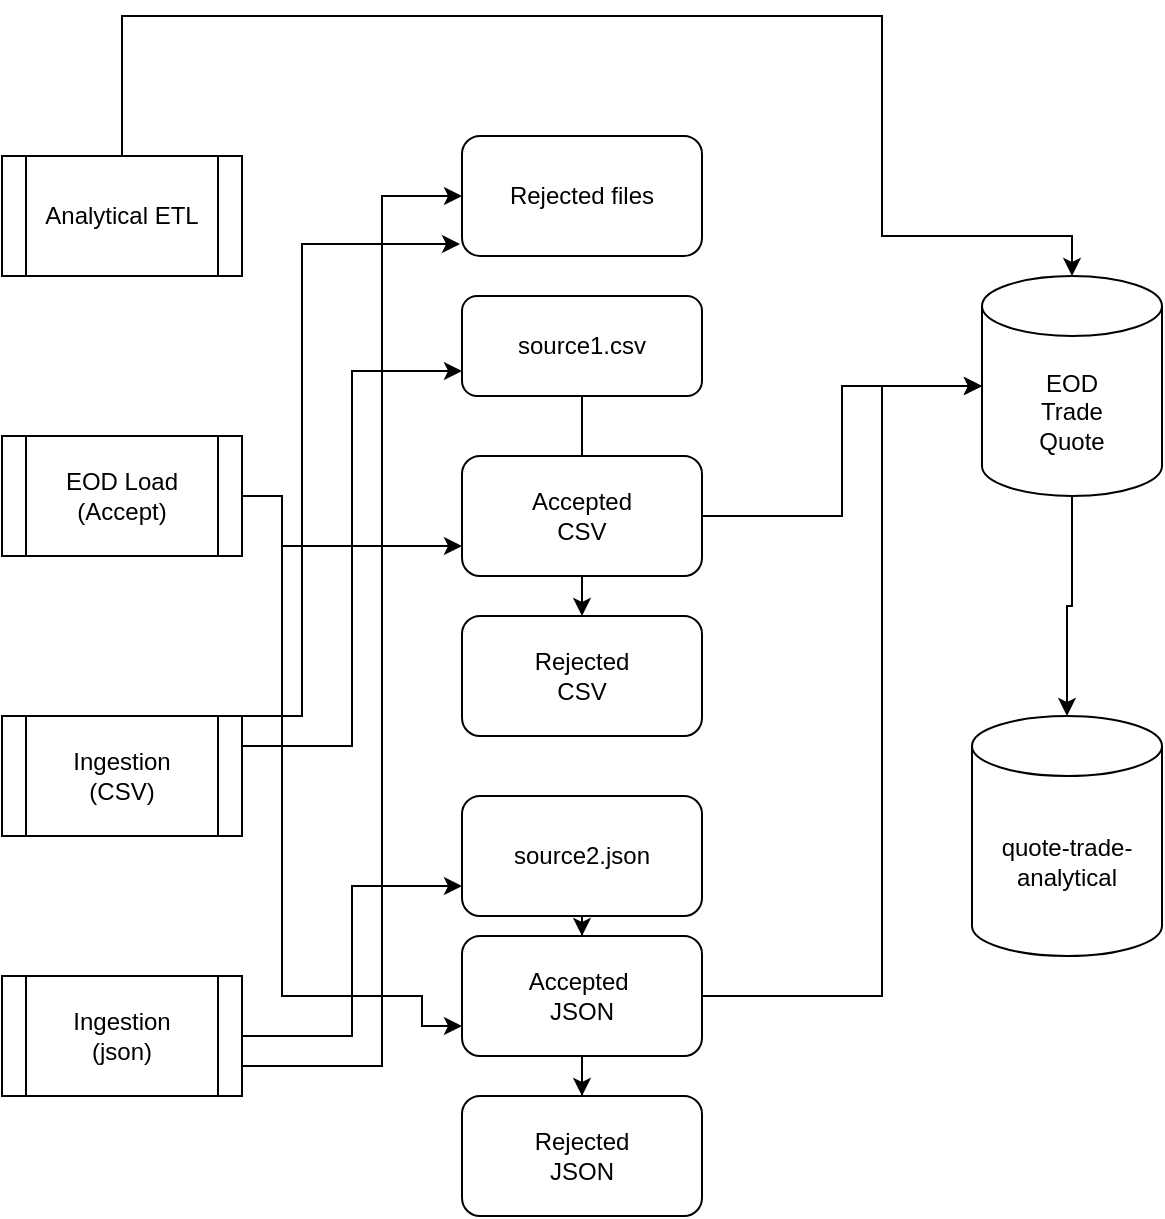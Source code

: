 <mxfile version="14.8.0" type="device"><diagram id="8twR9XS2Ksa34PKo-3eu" name="Page-1"><mxGraphModel dx="1422" dy="737" grid="1" gridSize="10" guides="1" tooltips="1" connect="1" arrows="1" fold="1" page="1" pageScale="1" pageWidth="850" pageHeight="1100" math="0" shadow="0"><root><mxCell id="0"/><mxCell id="1" parent="0"/><mxCell id="sn_AOGaUxPnt5gm6c1yp-32" style="edgeStyle=orthogonalEdgeStyle;rounded=0;orthogonalLoop=1;jettySize=auto;html=1;" parent="1" source="sn_AOGaUxPnt5gm6c1yp-1" target="sn_AOGaUxPnt5gm6c1yp-12" edge="1"><mxGeometry relative="1" as="geometry"><Array as="points"><mxPoint x="150" y="60"/><mxPoint x="530" y="60"/><mxPoint x="530" y="170"/><mxPoint x="625" y="170"/></Array></mxGeometry></mxCell><mxCell id="sn_AOGaUxPnt5gm6c1yp-1" value="Analytical ETL" style="shape=process;whiteSpace=wrap;html=1;backgroundOutline=1;" parent="1" vertex="1"><mxGeometry x="90" y="130" width="120" height="60" as="geometry"/></mxCell><mxCell id="sn_AOGaUxPnt5gm6c1yp-34" style="edgeStyle=orthogonalEdgeStyle;rounded=0;orthogonalLoop=1;jettySize=auto;html=1;entryX=0;entryY=0.75;entryDx=0;entryDy=0;" parent="1" source="sn_AOGaUxPnt5gm6c1yp-2" target="sn_AOGaUxPnt5gm6c1yp-8" edge="1"><mxGeometry relative="1" as="geometry"><Array as="points"><mxPoint x="230" y="300"/><mxPoint x="230" y="325"/></Array></mxGeometry></mxCell><mxCell id="sn_AOGaUxPnt5gm6c1yp-35" style="edgeStyle=orthogonalEdgeStyle;rounded=0;orthogonalLoop=1;jettySize=auto;html=1;entryX=0;entryY=0.75;entryDx=0;entryDy=0;" parent="1" source="sn_AOGaUxPnt5gm6c1yp-2" target="sn_AOGaUxPnt5gm6c1yp-10" edge="1"><mxGeometry relative="1" as="geometry"><Array as="points"><mxPoint x="230" y="300"/><mxPoint x="230" y="550"/><mxPoint x="300" y="550"/><mxPoint x="300" y="565"/></Array></mxGeometry></mxCell><mxCell id="sn_AOGaUxPnt5gm6c1yp-2" value="EOD Load&lt;br&gt;(Accept)" style="shape=process;whiteSpace=wrap;html=1;backgroundOutline=1;" parent="1" vertex="1"><mxGeometry x="90" y="270" width="120" height="60" as="geometry"/></mxCell><mxCell id="sn_AOGaUxPnt5gm6c1yp-17" style="edgeStyle=orthogonalEdgeStyle;rounded=0;orthogonalLoop=1;jettySize=auto;html=1;exitX=1;exitY=0.25;exitDx=0;exitDy=0;entryX=0;entryY=0.75;entryDx=0;entryDy=0;" parent="1" source="sn_AOGaUxPnt5gm6c1yp-3" target="sn_AOGaUxPnt5gm6c1yp-4" edge="1"><mxGeometry relative="1" as="geometry"/></mxCell><mxCell id="sn_AOGaUxPnt5gm6c1yp-20" style="edgeStyle=orthogonalEdgeStyle;rounded=0;orthogonalLoop=1;jettySize=auto;html=1;exitX=0.75;exitY=0;exitDx=0;exitDy=0;entryX=-0.008;entryY=0.9;entryDx=0;entryDy=0;entryPerimeter=0;" parent="1" source="sn_AOGaUxPnt5gm6c1yp-3" target="sn_AOGaUxPnt5gm6c1yp-6" edge="1"><mxGeometry relative="1" as="geometry"><Array as="points"><mxPoint x="240" y="410"/><mxPoint x="240" y="174"/></Array></mxGeometry></mxCell><mxCell id="sn_AOGaUxPnt5gm6c1yp-3" value="Ingestion&lt;br&gt;(CSV)" style="shape=process;whiteSpace=wrap;html=1;backgroundOutline=1;" parent="1" vertex="1"><mxGeometry x="90" y="410" width="120" height="60" as="geometry"/></mxCell><mxCell id="sn_AOGaUxPnt5gm6c1yp-19" value="" style="edgeStyle=orthogonalEdgeStyle;rounded=0;orthogonalLoop=1;jettySize=auto;html=1;" parent="1" source="sn_AOGaUxPnt5gm6c1yp-4" target="sn_AOGaUxPnt5gm6c1yp-9" edge="1"><mxGeometry relative="1" as="geometry"/></mxCell><mxCell id="sn_AOGaUxPnt5gm6c1yp-4" value="source1.csv" style="rounded=1;whiteSpace=wrap;html=1;" parent="1" vertex="1"><mxGeometry x="320" y="200" width="120" height="50" as="geometry"/></mxCell><mxCell id="sn_AOGaUxPnt5gm6c1yp-21" style="edgeStyle=orthogonalEdgeStyle;rounded=0;orthogonalLoop=1;jettySize=auto;html=1;entryX=0;entryY=0.75;entryDx=0;entryDy=0;" parent="1" source="sn_AOGaUxPnt5gm6c1yp-5" target="sn_AOGaUxPnt5gm6c1yp-7" edge="1"><mxGeometry relative="1" as="geometry"/></mxCell><mxCell id="sn_AOGaUxPnt5gm6c1yp-24" style="edgeStyle=orthogonalEdgeStyle;rounded=0;orthogonalLoop=1;jettySize=auto;html=1;exitX=1;exitY=0.75;exitDx=0;exitDy=0;" parent="1" source="sn_AOGaUxPnt5gm6c1yp-5" target="sn_AOGaUxPnt5gm6c1yp-6" edge="1"><mxGeometry relative="1" as="geometry"><Array as="points"><mxPoint x="280" y="585"/><mxPoint x="280" y="150"/></Array></mxGeometry></mxCell><mxCell id="sn_AOGaUxPnt5gm6c1yp-5" value="Ingestion&lt;br&gt;(json)" style="shape=process;whiteSpace=wrap;html=1;backgroundOutline=1;" parent="1" vertex="1"><mxGeometry x="90" y="540" width="120" height="60" as="geometry"/></mxCell><mxCell id="sn_AOGaUxPnt5gm6c1yp-6" value="Rejected files" style="rounded=1;whiteSpace=wrap;html=1;" parent="1" vertex="1"><mxGeometry x="320" y="120" width="120" height="60" as="geometry"/></mxCell><mxCell id="sn_AOGaUxPnt5gm6c1yp-22" style="edgeStyle=orthogonalEdgeStyle;rounded=0;orthogonalLoop=1;jettySize=auto;html=1;" parent="1" source="sn_AOGaUxPnt5gm6c1yp-7" target="sn_AOGaUxPnt5gm6c1yp-10" edge="1"><mxGeometry relative="1" as="geometry"/></mxCell><mxCell id="sn_AOGaUxPnt5gm6c1yp-7" value="source2.json" style="rounded=1;whiteSpace=wrap;html=1;" parent="1" vertex="1"><mxGeometry x="320" y="450" width="120" height="60" as="geometry"/></mxCell><mxCell id="sn_AOGaUxPnt5gm6c1yp-25" style="edgeStyle=orthogonalEdgeStyle;rounded=0;orthogonalLoop=1;jettySize=auto;html=1;" parent="1" source="sn_AOGaUxPnt5gm6c1yp-8" target="sn_AOGaUxPnt5gm6c1yp-12" edge="1"><mxGeometry relative="1" as="geometry"/></mxCell><mxCell id="sn_AOGaUxPnt5gm6c1yp-8" value="Accepted&lt;br&gt;CSV" style="rounded=1;whiteSpace=wrap;html=1;" parent="1" vertex="1"><mxGeometry x="320" y="280" width="120" height="60" as="geometry"/></mxCell><mxCell id="sn_AOGaUxPnt5gm6c1yp-9" value="Rejected&lt;br&gt;CSV" style="rounded=1;whiteSpace=wrap;html=1;" parent="1" vertex="1"><mxGeometry x="320" y="360" width="120" height="60" as="geometry"/></mxCell><mxCell id="sn_AOGaUxPnt5gm6c1yp-23" style="edgeStyle=orthogonalEdgeStyle;rounded=0;orthogonalLoop=1;jettySize=auto;html=1;" parent="1" source="sn_AOGaUxPnt5gm6c1yp-10" target="sn_AOGaUxPnt5gm6c1yp-11" edge="1"><mxGeometry relative="1" as="geometry"/></mxCell><mxCell id="sn_AOGaUxPnt5gm6c1yp-26" style="edgeStyle=orthogonalEdgeStyle;rounded=0;orthogonalLoop=1;jettySize=auto;html=1;" parent="1" source="sn_AOGaUxPnt5gm6c1yp-10" target="sn_AOGaUxPnt5gm6c1yp-12" edge="1"><mxGeometry relative="1" as="geometry"><Array as="points"><mxPoint x="530" y="550"/><mxPoint x="530" y="245"/></Array></mxGeometry></mxCell><mxCell id="sn_AOGaUxPnt5gm6c1yp-10" value="Accepted&amp;nbsp;&lt;br&gt;JSON" style="rounded=1;whiteSpace=wrap;html=1;" parent="1" vertex="1"><mxGeometry x="320" y="520" width="120" height="60" as="geometry"/></mxCell><mxCell id="sn_AOGaUxPnt5gm6c1yp-11" value="Rejected&lt;br&gt;JSON" style="rounded=1;whiteSpace=wrap;html=1;" parent="1" vertex="1"><mxGeometry x="320" y="600" width="120" height="60" as="geometry"/></mxCell><mxCell id="sn_AOGaUxPnt5gm6c1yp-31" style="edgeStyle=orthogonalEdgeStyle;rounded=0;orthogonalLoop=1;jettySize=auto;html=1;" parent="1" source="sn_AOGaUxPnt5gm6c1yp-12" target="sn_AOGaUxPnt5gm6c1yp-13" edge="1"><mxGeometry relative="1" as="geometry"/></mxCell><mxCell id="sn_AOGaUxPnt5gm6c1yp-12" value="EOD&lt;br&gt;Trade&lt;br&gt;Quote" style="shape=cylinder3;whiteSpace=wrap;html=1;boundedLbl=1;backgroundOutline=1;size=15;" parent="1" vertex="1"><mxGeometry x="580" y="190" width="90" height="110" as="geometry"/></mxCell><mxCell id="sn_AOGaUxPnt5gm6c1yp-13" value="quote-trade-analytical" style="shape=cylinder3;whiteSpace=wrap;html=1;boundedLbl=1;backgroundOutline=1;size=15;" parent="1" vertex="1"><mxGeometry x="575" y="410" width="95" height="120" as="geometry"/></mxCell></root></mxGraphModel></diagram></mxfile>